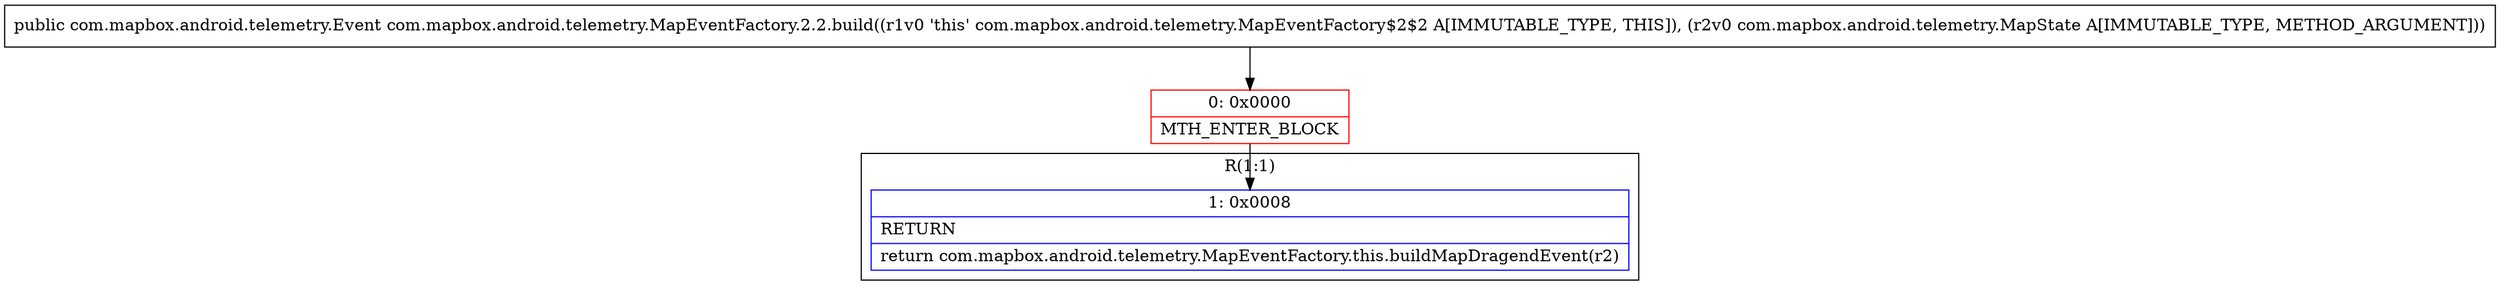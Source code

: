 digraph "CFG forcom.mapbox.android.telemetry.MapEventFactory.2.2.build(Lcom\/mapbox\/android\/telemetry\/MapState;)Lcom\/mapbox\/android\/telemetry\/Event;" {
subgraph cluster_Region_1724480122 {
label = "R(1:1)";
node [shape=record,color=blue];
Node_1 [shape=record,label="{1\:\ 0x0008|RETURN\l|return com.mapbox.android.telemetry.MapEventFactory.this.buildMapDragendEvent(r2)\l}"];
}
Node_0 [shape=record,color=red,label="{0\:\ 0x0000|MTH_ENTER_BLOCK\l}"];
MethodNode[shape=record,label="{public com.mapbox.android.telemetry.Event com.mapbox.android.telemetry.MapEventFactory.2.2.build((r1v0 'this' com.mapbox.android.telemetry.MapEventFactory$2$2 A[IMMUTABLE_TYPE, THIS]), (r2v0 com.mapbox.android.telemetry.MapState A[IMMUTABLE_TYPE, METHOD_ARGUMENT])) }"];
MethodNode -> Node_0;
Node_0 -> Node_1;
}


